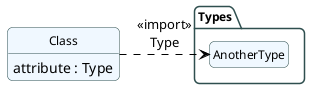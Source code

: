 @startuml archi

'-----------------------------------
' UML concepts illustrated
' JMB 2014
'-----------------------------------

@startuml

'-----------------------------------
' Standards Taxonomy (taken from Friedenthal 2016)
' JMB 2018
'-----------------------------------

' Default settings
'-----------------------------------
' left to right direction 'does not work for sequence diagrams :-(
'hide circle
hide empty members
hide methods
' Colors & Fonts
'-----------------------------------
'Colors => see http://plantuml.com/color
'skinparam monochrome true
'skinparam monochrome reverse
'skinparam handwritten true
skinparam package {
	BackgroundColor empty
	BorderColor DarkSlateGray
	ArrowColor Black
	FontColor Black
	FontSize 12
	FontName TrebuchetMS
}
skinparam roundcorner 10

skinparam class {
	BackgroundColor AliceBlue
	BorderColor DarkSlateGray
	ArrowColor Black
	FontColor Black
	FontSize 12
	FontName TrebuchetMS
}
skinparam arrow {
    MessageAlign center
}

' Attribute and name values (for translation purpose).
'-----------------------------------

' Usefull functions
'-----------------------------------
!define objet(nom,type) class "<u>nom : type"

hide circle
hide empty members
hide empty methods


' package typing {
' 	interface Iterator
' }

' package "code" {
' class int
' class ListInt
' class Solution
' }
' ListInt -right--- "*" int
' Solution -- "*" ListInt

class Class {
	attribute : Type
}
package Types {
	class AnotherType
}
Class .> AnotherType : <<import>>\nType
@enduml
